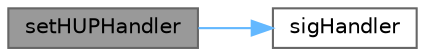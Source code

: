 digraph "setHUPHandler"
{
 // LATEX_PDF_SIZE
  bgcolor="transparent";
  edge [fontname=Helvetica,fontsize=10,labelfontname=Helvetica,labelfontsize=10];
  node [fontname=Helvetica,fontsize=10,shape=box,height=0.2,width=0.4];
  rankdir="LR";
  Node1 [label="setHUPHandler",height=0.2,width=0.4,color="gray40", fillcolor="grey60", style="filled", fontcolor="black",tooltip=" "];
  Node1 -> Node2 [color="steelblue1",style="solid"];
  Node2 [label="sigHandler",height=0.2,width=0.4,color="grey40", fillcolor="white", style="filled",URL="$_controller_thread_8cpp.html#a844160e16f1a3e514df9ce65683e17bd",tooltip=" "];
}
